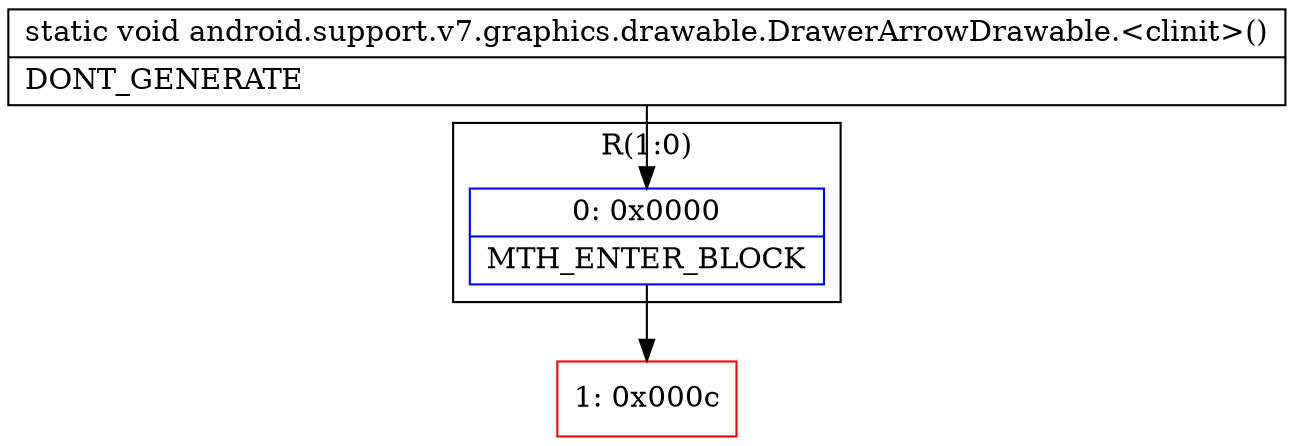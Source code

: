 digraph "CFG forandroid.support.v7.graphics.drawable.DrawerArrowDrawable.\<clinit\>()V" {
subgraph cluster_Region_1891840746 {
label = "R(1:0)";
node [shape=record,color=blue];
Node_0 [shape=record,label="{0\:\ 0x0000|MTH_ENTER_BLOCK\l}"];
}
Node_1 [shape=record,color=red,label="{1\:\ 0x000c}"];
MethodNode[shape=record,label="{static void android.support.v7.graphics.drawable.DrawerArrowDrawable.\<clinit\>()  | DONT_GENERATE\l}"];
MethodNode -> Node_0;
Node_0 -> Node_1;
}

